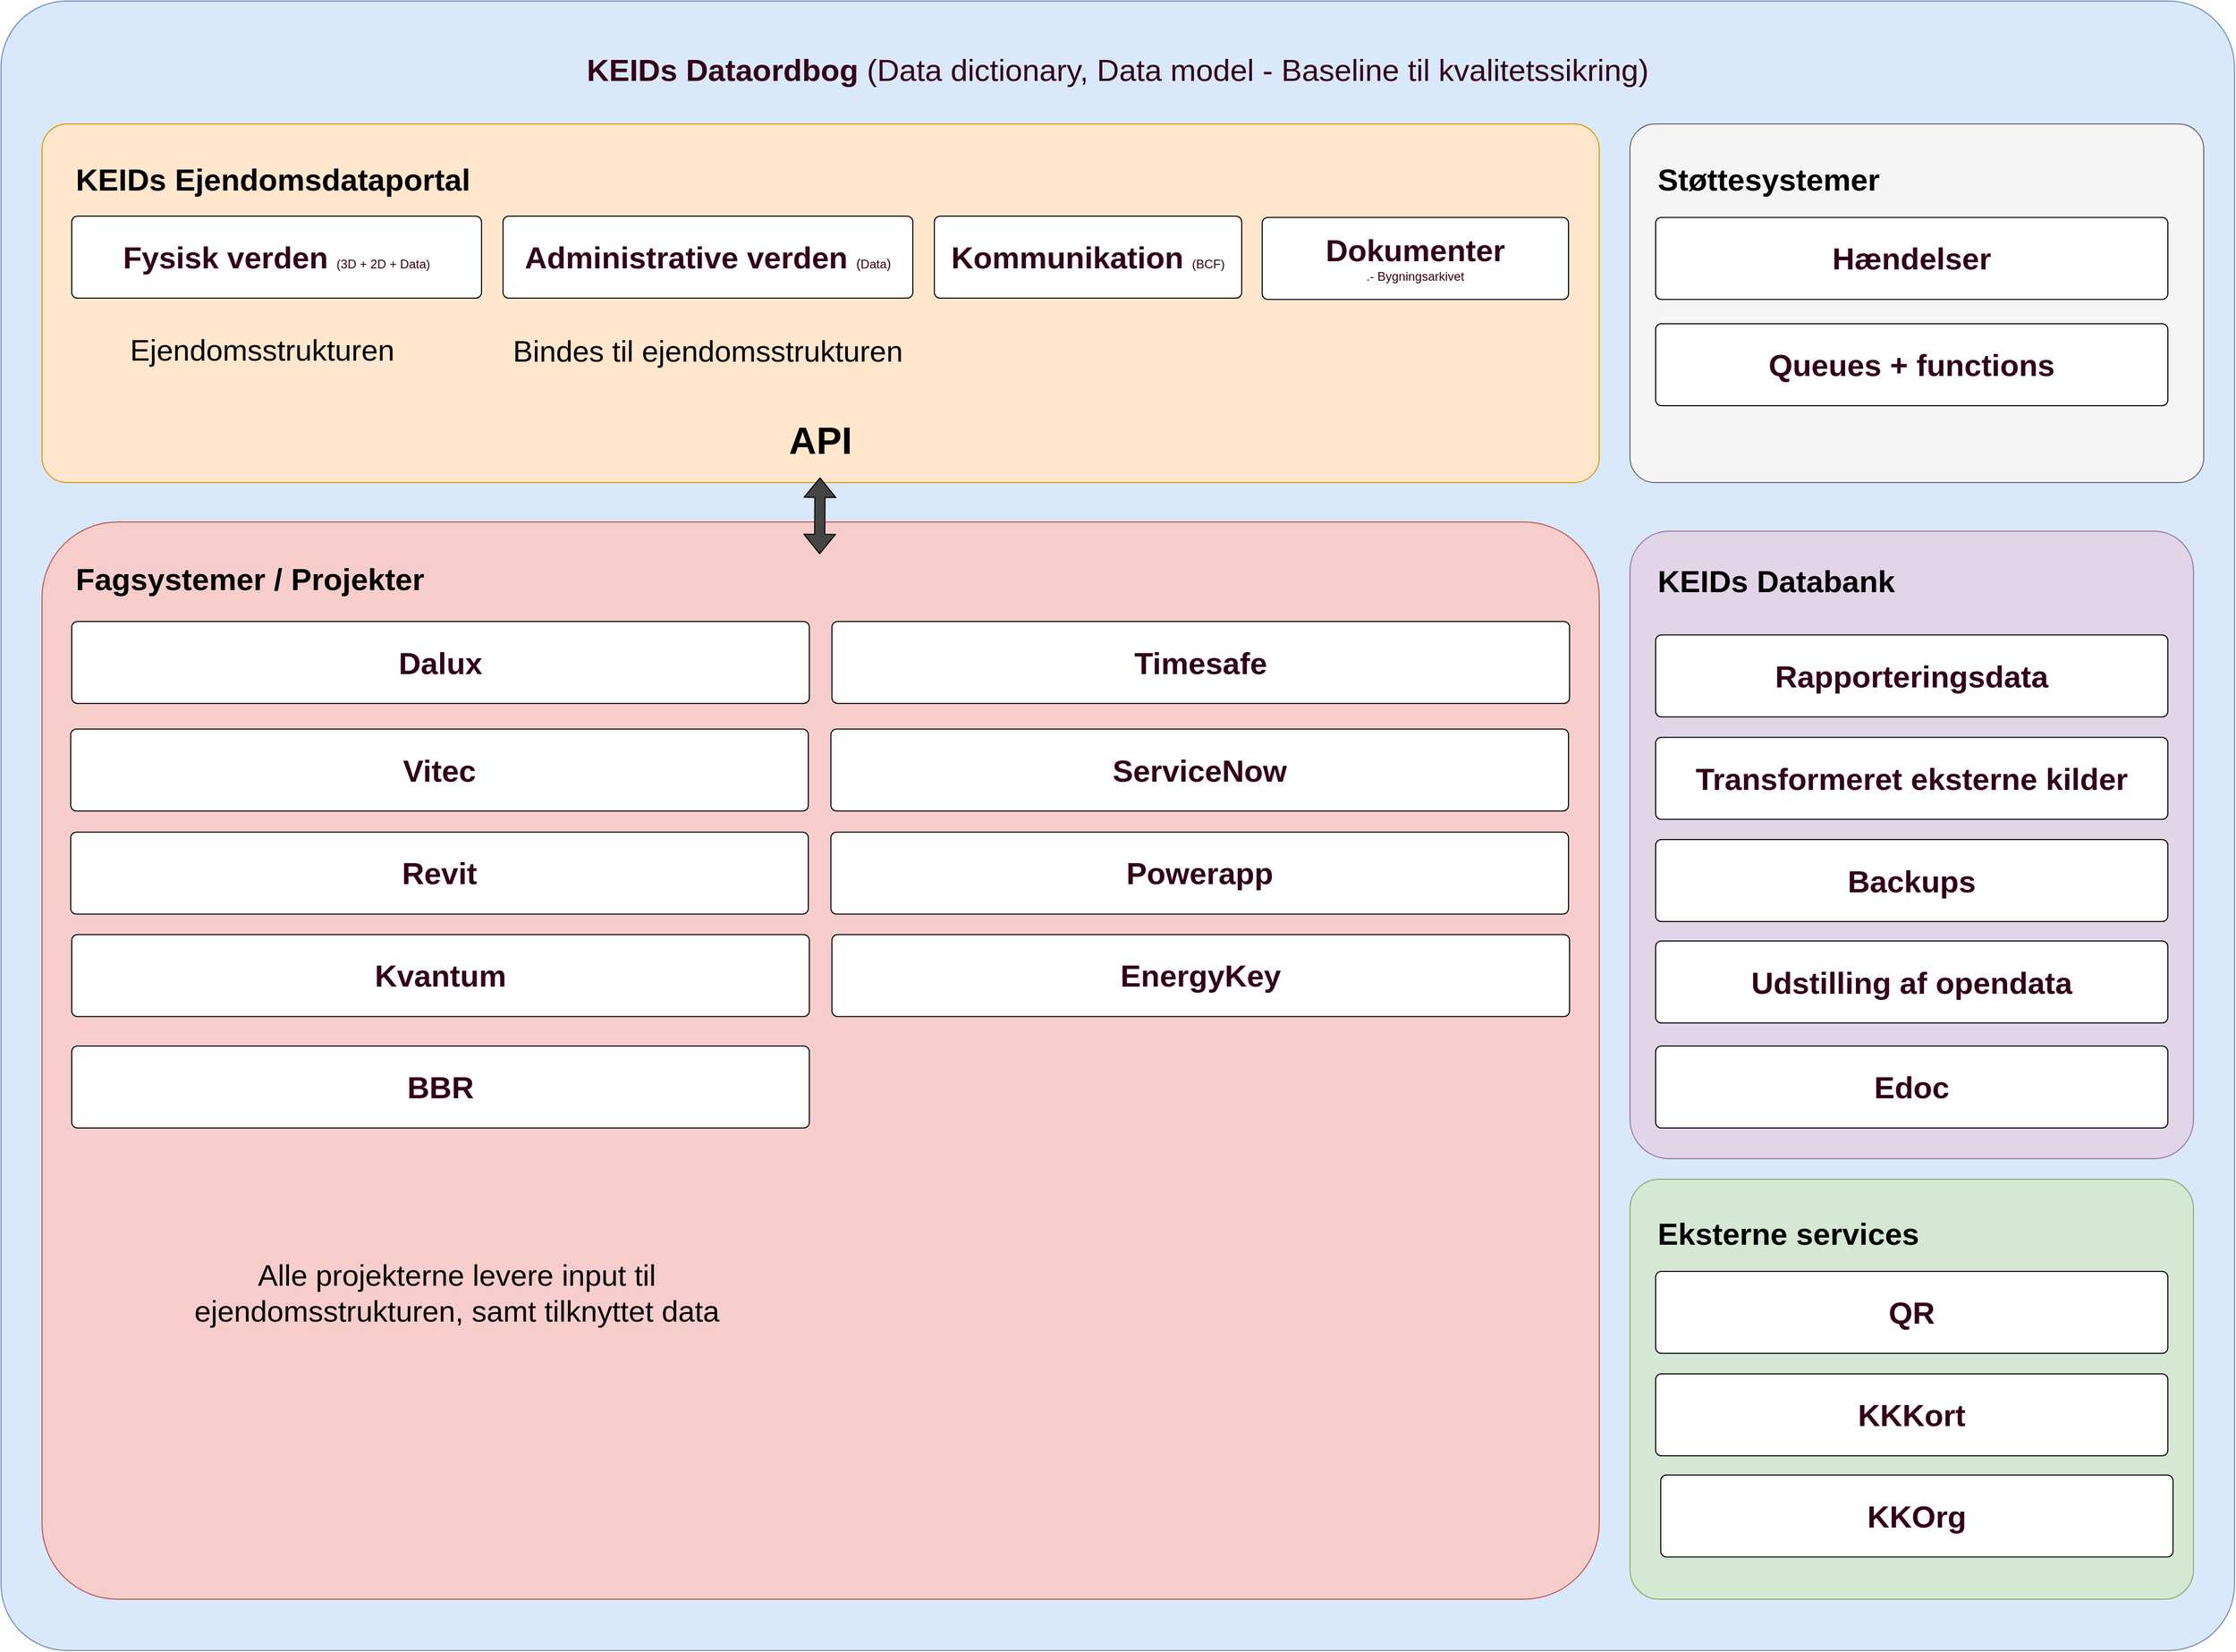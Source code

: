 <mxfile pages="7">
    <diagram id="DoXFOzantydcRbyrOaLm" name="FM Portalen">
        <mxGraphModel dx="6847" dy="6338" grid="1" gridSize="10" guides="1" tooltips="1" connect="1" arrows="1" fold="1" page="1" pageScale="1" pageWidth="827" pageHeight="1169" math="0" shadow="0">
            <root>
                <mxCell id="ERaS4kOA_Src37u5DPk3-0"/>
                <mxCell id="ERaS4kOA_Src37u5DPk3-1" parent="ERaS4kOA_Src37u5DPk3-0"/>
                <mxCell id="QlAGxzF_Y3RZo5sZoMfs-0" value="&lt;br&gt;&lt;br&gt;&lt;br style=&quot;color: rgb(51 , 0 , 26) ; font-family: &amp;#34;helvetica&amp;#34; ; font-size: 12px ; font-style: normal ; font-weight: 400 ; letter-spacing: normal ; text-indent: 0px ; text-transform: none ; word-spacing: 0px&quot;&gt;&lt;font style=&quot;color: rgb(51 , 0 , 26) ; font-family: &amp;#34;helvetica&amp;#34; ; font-style: normal ; letter-spacing: normal ; text-indent: 0px ; text-transform: none ; word-spacing: 0px ; font-size: 30px&quot;&gt;&lt;b&gt;KEIDs Dataordbog&amp;nbsp;&lt;/b&gt;(Data dictionary, Data model - Baseline til kvalitetssikring)&lt;/font&gt;" style="rounded=1;whiteSpace=wrap;html=1;labelBackgroundColor=none;align=center;verticalAlign=top;arcSize=4;fillColor=#dae8fc;strokeColor=#6c8ebf;" parent="ERaS4kOA_Src37u5DPk3-1" vertex="1">
                    <mxGeometry x="-313" y="-2040" width="2180" height="1610" as="geometry"/>
                </mxCell>
                <mxCell id="QlAGxzF_Y3RZo5sZoMfs-1" value="&lt;br&gt;&lt;br&gt;&lt;br style=&quot;color: rgb(51 , 0 , 26) ; font-family: &amp;#34;helvetica&amp;#34; ; font-size: 12px ; font-style: normal ; font-weight: 400 ; letter-spacing: normal ; text-indent: 0px ; text-transform: none ; word-spacing: 0px ; background-color: rgb(248 , 249 , 250)&quot;&gt;" style="rounded=1;whiteSpace=wrap;html=1;labelBackgroundColor=none;align=left;verticalAlign=top;arcSize=7;fillColor=#f5f5f5;strokeColor=#666666;fontColor=#333333;" parent="ERaS4kOA_Src37u5DPk3-1" vertex="1">
                    <mxGeometry x="1277" y="-1920" width="560" height="350" as="geometry"/>
                </mxCell>
                <mxCell id="QlAGxzF_Y3RZo5sZoMfs-2" value="&lt;br&gt;&lt;br&gt;&lt;br style=&quot;color: rgb(51 , 0 , 26) ; font-family: &amp;#34;helvetica&amp;#34; ; font-size: 12px ; font-style: normal ; font-weight: 400 ; letter-spacing: normal ; text-indent: 0px ; text-transform: none ; word-spacing: 0px ; background-color: rgb(248 , 249 , 250)&quot;&gt;" style="rounded=1;whiteSpace=wrap;html=1;labelBackgroundColor=none;align=left;verticalAlign=top;arcSize=7;fillColor=#f8cecc;strokeColor=#b85450;" parent="ERaS4kOA_Src37u5DPk3-1" vertex="1">
                    <mxGeometry x="-273" y="-1531.5" width="1520" height="1051.5" as="geometry"/>
                </mxCell>
                <mxCell id="QlAGxzF_Y3RZo5sZoMfs-3" value="&lt;br&gt;&lt;br&gt;&lt;br style=&quot;color: rgb(51 , 0 , 26) ; font-family: &amp;#34;helvetica&amp;#34; ; font-size: 12px ; font-style: normal ; font-weight: 400 ; letter-spacing: normal ; text-indent: 0px ; text-transform: none ; word-spacing: 0px ; background-color: rgb(248 , 249 , 250)&quot;&gt;" style="rounded=1;whiteSpace=wrap;html=1;labelBackgroundColor=none;align=left;verticalAlign=top;arcSize=7;fillColor=#ffe6cc;strokeColor=#d79b00;" parent="ERaS4kOA_Src37u5DPk3-1" vertex="1">
                    <mxGeometry x="-273" y="-1920" width="1520" height="350" as="geometry"/>
                </mxCell>
                <mxCell id="QlAGxzF_Y3RZo5sZoMfs-4" value="&lt;font face=&quot;helvetica&quot;&gt;&lt;b&gt;&lt;span style=&quot;font-size: 30px&quot;&gt;Dalux&lt;/span&gt;&lt;br&gt;&lt;/b&gt;&lt;/font&gt;" style="rounded=1;whiteSpace=wrap;html=1;labelBackgroundColor=none;fontColor=#33001A;align=center;verticalAlign=middle;arcSize=7;" parent="ERaS4kOA_Src37u5DPk3-1" vertex="1">
                    <mxGeometry x="-244" y="-1434.38" width="720" height="80" as="geometry"/>
                </mxCell>
                <mxCell id="QlAGxzF_Y3RZo5sZoMfs-5" value="&lt;font face=&quot;helvetica&quot;&gt;&lt;span style=&quot;font-size: 30px&quot;&gt;&lt;b&gt;Fysisk verden&amp;nbsp;&lt;/b&gt;&lt;/span&gt;&lt;/font&gt;&lt;span style=&quot;font-family: &amp;quot;helvetica&amp;quot;&quot;&gt;(3D + 2D + Data)&lt;/span&gt;&lt;font face=&quot;helvetica&quot;&gt;&lt;span style=&quot;font-size: 30px&quot;&gt;&lt;b&gt;&lt;br&gt;&lt;/b&gt;&lt;/span&gt;&lt;/font&gt;" style="rounded=1;whiteSpace=wrap;html=1;labelBackgroundColor=none;fontColor=#33001A;align=center;verticalAlign=middle;arcSize=7;" parent="ERaS4kOA_Src37u5DPk3-1" vertex="1">
                    <mxGeometry x="-244" y="-1830" width="400" height="80" as="geometry"/>
                </mxCell>
                <mxCell id="QlAGxzF_Y3RZo5sZoMfs-6" value="&lt;font face=&quot;helvetica&quot;&gt;&lt;span style=&quot;font-weight: bold ; font-size: 30px&quot;&gt;Administrative verden&amp;nbsp;&lt;/span&gt;&lt;/font&gt;&lt;span style=&quot;font-family: &amp;quot;helvetica&amp;quot; ; font-size: 13px&quot;&gt;(&lt;/span&gt;&lt;span style=&quot;font-family: &amp;quot;helvetica&amp;quot;&quot;&gt;&lt;font style=&quot;font-size: 12px&quot;&gt;Data&lt;/font&gt;&lt;/span&gt;&lt;span style=&quot;font-family: &amp;quot;helvetica&amp;quot; ; font-size: 13px&quot;&gt;)&lt;/span&gt;&lt;font face=&quot;helvetica&quot;&gt;&lt;br&gt;&lt;/font&gt;" style="rounded=1;whiteSpace=wrap;html=1;labelBackgroundColor=none;fontColor=#33001A;align=center;verticalAlign=middle;arcSize=7;" parent="ERaS4kOA_Src37u5DPk3-1" vertex="1">
                    <mxGeometry x="177" y="-1830" width="400" height="80" as="geometry"/>
                </mxCell>
                <mxCell id="QlAGxzF_Y3RZo5sZoMfs-7" value="&lt;font face=&quot;helvetica&quot;&gt;&lt;b style=&quot;font-size: 30px&quot;&gt;Kommunikation&amp;nbsp;&lt;/b&gt;(BCF)&lt;br&gt;&lt;/font&gt;" style="rounded=1;whiteSpace=wrap;html=1;labelBackgroundColor=none;fontColor=#33001A;align=center;verticalAlign=middle;arcSize=7;" parent="ERaS4kOA_Src37u5DPk3-1" vertex="1">
                    <mxGeometry x="598" y="-1830" width="300" height="80" as="geometry"/>
                </mxCell>
                <mxCell id="QlAGxzF_Y3RZo5sZoMfs-8" value="&lt;h1&gt;&lt;font style=&quot;font-size: 30px&quot;&gt;Fagsystemer / Projekter&lt;/font&gt;&lt;/h1&gt;" style="text;html=1;strokeColor=none;fillColor=none;spacing=5;spacingTop=-20;whiteSpace=wrap;overflow=hidden;rounded=0;align=left;" parent="ERaS4kOA_Src37u5DPk3-1" vertex="1">
                    <mxGeometry x="-245" y="-1498.75" width="474" height="40" as="geometry"/>
                </mxCell>
                <mxCell id="QlAGxzF_Y3RZo5sZoMfs-9" value="&lt;h1&gt;&lt;font style=&quot;font-size: 30px&quot;&gt;KEIDs Ejendomsdataportal&lt;/font&gt;&lt;/h1&gt;" style="text;html=1;strokeColor=none;fillColor=none;spacing=5;spacingTop=-20;whiteSpace=wrap;overflow=hidden;rounded=0;align=left;fontSize=20;" parent="ERaS4kOA_Src37u5DPk3-1" vertex="1">
                    <mxGeometry x="-245" y="-1910" width="842" height="70" as="geometry"/>
                </mxCell>
                <mxCell id="QlAGxzF_Y3RZo5sZoMfs-10" value="&lt;font face=&quot;helvetica&quot;&gt;&lt;b style=&quot;font-size: 30px&quot;&gt;Dokumenter&lt;br&gt;&lt;/b&gt;.- Bygningsarkivet&lt;br&gt;&lt;/font&gt;" style="rounded=1;whiteSpace=wrap;html=1;labelBackgroundColor=none;fontColor=#33001A;align=center;verticalAlign=middle;arcSize=7;" parent="ERaS4kOA_Src37u5DPk3-1" vertex="1">
                    <mxGeometry x="918" y="-1828.75" width="299" height="80" as="geometry"/>
                </mxCell>
                <mxCell id="QlAGxzF_Y3RZo5sZoMfs-11" value="&lt;b style=&quot;font-family: &amp;#34;helvetica&amp;#34;&quot;&gt;&lt;span style=&quot;font-size: 30px&quot;&gt;Timesafe&lt;/span&gt;&lt;/b&gt;&lt;font face=&quot;helvetica&quot;&gt;&lt;b&gt;&lt;br&gt;&lt;/b&gt;&lt;/font&gt;" style="rounded=1;whiteSpace=wrap;html=1;labelBackgroundColor=none;fontColor=#33001A;align=center;verticalAlign=middle;arcSize=7;" parent="ERaS4kOA_Src37u5DPk3-1" vertex="1">
                    <mxGeometry x="498" y="-1434.38" width="720" height="80" as="geometry"/>
                </mxCell>
                <mxCell id="QlAGxzF_Y3RZo5sZoMfs-12" value="&lt;b style=&quot;font-family: &amp;#34;helvetica&amp;#34;&quot;&gt;&lt;span style=&quot;font-size: 30px&quot;&gt;Vitec&lt;/span&gt;&lt;/b&gt;&lt;font face=&quot;helvetica&quot;&gt;&lt;b&gt;&lt;br&gt;&lt;/b&gt;&lt;/font&gt;" style="rounded=1;whiteSpace=wrap;html=1;labelBackgroundColor=none;fontColor=#33001A;align=center;verticalAlign=middle;arcSize=7;" parent="ERaS4kOA_Src37u5DPk3-1" vertex="1">
                    <mxGeometry x="-245" y="-1329.37" width="720" height="80" as="geometry"/>
                </mxCell>
                <mxCell id="QlAGxzF_Y3RZo5sZoMfs-13" value="&lt;b style=&quot;font-family: &amp;#34;helvetica&amp;#34;&quot;&gt;&lt;span style=&quot;font-size: 30px&quot;&gt;ServiceNow&lt;/span&gt;&lt;/b&gt;&lt;font face=&quot;helvetica&quot;&gt;&lt;b&gt;&lt;br&gt;&lt;/b&gt;&lt;/font&gt;" style="rounded=1;whiteSpace=wrap;html=1;labelBackgroundColor=none;fontColor=#33001A;align=center;verticalAlign=middle;arcSize=7;" parent="ERaS4kOA_Src37u5DPk3-1" vertex="1">
                    <mxGeometry x="497" y="-1329.37" width="720" height="80" as="geometry"/>
                </mxCell>
                <mxCell id="QlAGxzF_Y3RZo5sZoMfs-14" value="&lt;b style=&quot;font-family: &amp;#34;helvetica&amp;#34;&quot;&gt;&lt;span style=&quot;font-size: 30px&quot;&gt;Revit&lt;/span&gt;&lt;/b&gt;&lt;font face=&quot;helvetica&quot;&gt;&lt;b&gt;&lt;br&gt;&lt;/b&gt;&lt;/font&gt;" style="rounded=1;whiteSpace=wrap;html=1;labelBackgroundColor=none;fontColor=#33001A;align=center;verticalAlign=middle;arcSize=7;" parent="ERaS4kOA_Src37u5DPk3-1" vertex="1">
                    <mxGeometry x="-245" y="-1228.75" width="720" height="80" as="geometry"/>
                </mxCell>
                <mxCell id="QlAGxzF_Y3RZo5sZoMfs-15" value="&lt;b style=&quot;font-family: &amp;#34;helvetica&amp;#34;&quot;&gt;&lt;span style=&quot;font-size: 30px&quot;&gt;Powerapp&lt;/span&gt;&lt;/b&gt;&lt;font face=&quot;helvetica&quot;&gt;&lt;b&gt;&lt;br&gt;&lt;/b&gt;&lt;/font&gt;" style="rounded=1;whiteSpace=wrap;html=1;labelBackgroundColor=none;fontColor=#33001A;align=center;verticalAlign=middle;arcSize=7;" parent="ERaS4kOA_Src37u5DPk3-1" vertex="1">
                    <mxGeometry x="497" y="-1228.75" width="720" height="80" as="geometry"/>
                </mxCell>
                <mxCell id="QlAGxzF_Y3RZo5sZoMfs-16" value="&lt;br&gt;&lt;br&gt;&lt;br style=&quot;color: rgb(51 , 0 , 26) ; font-family: &amp;#34;helvetica&amp;#34; ; font-size: 12px ; font-style: normal ; font-weight: 400 ; letter-spacing: normal ; text-indent: 0px ; text-transform: none ; word-spacing: 0px ; background-color: rgb(248 , 249 , 250)&quot;&gt;" style="rounded=1;whiteSpace=wrap;html=1;labelBackgroundColor=none;align=left;verticalAlign=top;arcSize=7;fillColor=#d5e8d4;strokeColor=#82b366;" parent="ERaS4kOA_Src37u5DPk3-1" vertex="1">
                    <mxGeometry x="1277" y="-890" width="550" height="410" as="geometry"/>
                </mxCell>
                <mxCell id="QlAGxzF_Y3RZo5sZoMfs-17" value="&lt;font face=&quot;helvetica&quot;&gt;&lt;span style=&quot;font-size: 30px&quot;&gt;&lt;b&gt;QR&lt;/b&gt;&lt;/span&gt;&lt;br&gt;&lt;/font&gt;" style="rounded=1;whiteSpace=wrap;html=1;labelBackgroundColor=none;fontColor=#33001A;align=center;verticalAlign=middle;arcSize=7;" parent="ERaS4kOA_Src37u5DPk3-1" vertex="1">
                    <mxGeometry x="1302" y="-800" width="500" height="80" as="geometry"/>
                </mxCell>
                <mxCell id="QlAGxzF_Y3RZo5sZoMfs-18" value="&lt;h1&gt;&lt;font style=&quot;font-size: 30px&quot;&gt;Eksterne services&lt;/font&gt;&lt;/h1&gt;" style="text;html=1;strokeColor=none;fillColor=none;spacing=5;spacingTop=-20;whiteSpace=wrap;overflow=hidden;rounded=0;align=left;" parent="ERaS4kOA_Src37u5DPk3-1" vertex="1">
                    <mxGeometry x="1299" y="-860" width="474" height="40" as="geometry"/>
                </mxCell>
                <mxCell id="QlAGxzF_Y3RZo5sZoMfs-19" value="&lt;font face=&quot;helvetica&quot;&gt;&lt;span style=&quot;font-size: 30px&quot;&gt;&lt;b&gt;Hændelser&lt;/b&gt;&lt;/span&gt;&lt;br&gt;&lt;/font&gt;" style="rounded=1;whiteSpace=wrap;html=1;labelBackgroundColor=none;fontColor=#33001A;align=center;verticalAlign=middle;arcSize=7;" parent="ERaS4kOA_Src37u5DPk3-1" vertex="1">
                    <mxGeometry x="1302" y="-1828.75" width="500" height="80" as="geometry"/>
                </mxCell>
                <mxCell id="QlAGxzF_Y3RZo5sZoMfs-20" value="&lt;h1&gt;&lt;span style=&quot;font-size: 30px&quot;&gt;Støttesystemer&lt;/span&gt;&lt;/h1&gt;" style="text;html=1;strokeColor=none;fillColor=none;spacing=5;spacingTop=-20;whiteSpace=wrap;overflow=hidden;rounded=0;align=left;" parent="ERaS4kOA_Src37u5DPk3-1" vertex="1">
                    <mxGeometry x="1299" y="-1888.75" width="474" height="40" as="geometry"/>
                </mxCell>
                <mxCell id="QlAGxzF_Y3RZo5sZoMfs-21" value="&lt;br&gt;&lt;br&gt;&lt;br style=&quot;color: rgb(51 , 0 , 26) ; font-family: &amp;#34;helvetica&amp;#34; ; font-size: 12px ; font-style: normal ; font-weight: 400 ; letter-spacing: normal ; text-indent: 0px ; text-transform: none ; word-spacing: 0px ; background-color: rgb(248 , 249 , 250)&quot;&gt;" style="rounded=1;whiteSpace=wrap;html=1;labelBackgroundColor=none;align=left;verticalAlign=top;arcSize=7;fillColor=#e1d5e7;strokeColor=#9673a6;" parent="ERaS4kOA_Src37u5DPk3-1" vertex="1">
                    <mxGeometry x="1277" y="-1522.5" width="550" height="612.5" as="geometry"/>
                </mxCell>
                <mxCell id="QlAGxzF_Y3RZo5sZoMfs-22" value="&lt;font face=&quot;helvetica&quot;&gt;&lt;span style=&quot;font-size: 30px&quot;&gt;&lt;b&gt;Rapporteringsdata&lt;/b&gt;&lt;/span&gt;&lt;br&gt;&lt;/font&gt;" style="rounded=1;whiteSpace=wrap;html=1;labelBackgroundColor=none;fontColor=#33001A;align=center;verticalAlign=middle;arcSize=7;" parent="ERaS4kOA_Src37u5DPk3-1" vertex="1">
                    <mxGeometry x="1302" y="-1421.25" width="500" height="80" as="geometry"/>
                </mxCell>
                <mxCell id="QlAGxzF_Y3RZo5sZoMfs-23" value="&lt;h1&gt;&lt;font style=&quot;font-size: 30px&quot;&gt;KEIDs Databank&lt;/font&gt;&lt;/h1&gt;" style="text;html=1;strokeColor=none;fillColor=none;spacing=5;spacingTop=-20;whiteSpace=wrap;overflow=hidden;rounded=0;align=left;" parent="ERaS4kOA_Src37u5DPk3-1" vertex="1">
                    <mxGeometry x="1299" y="-1497.5" width="474" height="40" as="geometry"/>
                </mxCell>
                <mxCell id="QlAGxzF_Y3RZo5sZoMfs-24" value="" style="shape=flexArrow;endArrow=classic;startArrow=classic;html=1;fillColor=#454545;gradientColor=none;" parent="ERaS4kOA_Src37u5DPk3-1" edge="1">
                    <mxGeometry width="50" height="50" relative="1" as="geometry">
                        <mxPoint x="486" y="-1500.0" as="sourcePoint"/>
                        <mxPoint x="486.41" y="-1575.0" as="targetPoint"/>
                    </mxGeometry>
                </mxCell>
                <mxCell id="QlAGxzF_Y3RZo5sZoMfs-26" value="&lt;font face=&quot;helvetica&quot;&gt;&lt;span style=&quot;font-size: 30px&quot;&gt;&lt;b&gt;Transformeret eksterne kilder&lt;/b&gt;&lt;/span&gt;&lt;br&gt;&lt;/font&gt;" style="rounded=1;whiteSpace=wrap;html=1;labelBackgroundColor=none;fontColor=#33001A;align=center;verticalAlign=middle;arcSize=7;" parent="ERaS4kOA_Src37u5DPk3-1" vertex="1">
                    <mxGeometry x="1302" y="-1321.25" width="500" height="80" as="geometry"/>
                </mxCell>
                <mxCell id="QlAGxzF_Y3RZo5sZoMfs-27" value="&lt;font face=&quot;helvetica&quot;&gt;&lt;span style=&quot;font-size: 30px&quot;&gt;&lt;b&gt;Backups&lt;/b&gt;&lt;/span&gt;&lt;br&gt;&lt;/font&gt;" style="rounded=1;whiteSpace=wrap;html=1;labelBackgroundColor=none;fontColor=#33001A;align=center;verticalAlign=middle;arcSize=7;" parent="ERaS4kOA_Src37u5DPk3-1" vertex="1">
                    <mxGeometry x="1302" y="-1221.49" width="500" height="80" as="geometry"/>
                </mxCell>
                <mxCell id="QlAGxzF_Y3RZo5sZoMfs-28" value="&lt;font face=&quot;helvetica&quot;&gt;&lt;span style=&quot;font-size: 30px&quot;&gt;&lt;b&gt;Udstilling af opendata&lt;/b&gt;&lt;/span&gt;&lt;br&gt;&lt;/font&gt;" style="rounded=1;whiteSpace=wrap;html=1;labelBackgroundColor=none;fontColor=#33001A;align=center;verticalAlign=middle;arcSize=7;" parent="ERaS4kOA_Src37u5DPk3-1" vertex="1">
                    <mxGeometry x="1302" y="-1122.5" width="500" height="80" as="geometry"/>
                </mxCell>
                <mxCell id="QlAGxzF_Y3RZo5sZoMfs-29" value="&lt;font face=&quot;helvetica&quot;&gt;&lt;span style=&quot;font-size: 30px&quot;&gt;&lt;b&gt;KKKort&lt;/b&gt;&lt;/span&gt;&lt;br&gt;&lt;/font&gt;" style="rounded=1;whiteSpace=wrap;html=1;labelBackgroundColor=none;fontColor=#33001A;align=center;verticalAlign=middle;arcSize=7;" parent="ERaS4kOA_Src37u5DPk3-1" vertex="1">
                    <mxGeometry x="1302" y="-700" width="500" height="80" as="geometry"/>
                </mxCell>
                <mxCell id="QlAGxzF_Y3RZo5sZoMfs-30" value="&lt;b style=&quot;font-family: &amp;#34;helvetica&amp;#34;&quot;&gt;&lt;span style=&quot;font-size: 30px&quot;&gt;Kvantum&lt;/span&gt;&lt;/b&gt;&lt;font face=&quot;helvetica&quot;&gt;&lt;b&gt;&lt;br&gt;&lt;/b&gt;&lt;/font&gt;" style="rounded=1;whiteSpace=wrap;html=1;labelBackgroundColor=none;fontColor=#33001A;align=center;verticalAlign=middle;arcSize=7;" parent="ERaS4kOA_Src37u5DPk3-1" vertex="1">
                    <mxGeometry x="-244" y="-1128.75" width="720" height="80" as="geometry"/>
                </mxCell>
                <mxCell id="QlAGxzF_Y3RZo5sZoMfs-31" value="&lt;font face=&quot;helvetica&quot;&gt;&lt;b&gt;&lt;span style=&quot;font-size: 30px&quot;&gt;EnergyKey&lt;/span&gt;&lt;br&gt;&lt;/b&gt;&lt;/font&gt;" style="rounded=1;whiteSpace=wrap;html=1;labelBackgroundColor=none;fontColor=#33001A;align=center;verticalAlign=middle;arcSize=7;" parent="ERaS4kOA_Src37u5DPk3-1" vertex="1">
                    <mxGeometry x="498" y="-1128.75" width="720" height="80" as="geometry"/>
                </mxCell>
                <mxCell id="QlAGxzF_Y3RZo5sZoMfs-32" value="&lt;font face=&quot;helvetica&quot;&gt;&lt;span style=&quot;font-size: 30px&quot;&gt;&lt;b&gt;Queues + functions&lt;/b&gt;&lt;/span&gt;&lt;br&gt;&lt;/font&gt;" style="rounded=1;whiteSpace=wrap;html=1;labelBackgroundColor=none;fontColor=#33001A;align=center;verticalAlign=middle;arcSize=7;" parent="ERaS4kOA_Src37u5DPk3-1" vertex="1">
                    <mxGeometry x="1302" y="-1725" width="500" height="80" as="geometry"/>
                </mxCell>
                <mxCell id="QlAGxzF_Y3RZo5sZoMfs-33" value="Alle projekterne levere input til ejendomsstrukturen, samt tilknyttet data" style="text;html=1;strokeColor=none;fillColor=none;align=center;verticalAlign=middle;whiteSpace=wrap;rounded=0;fontSize=29;" parent="ERaS4kOA_Src37u5DPk3-1" vertex="1">
                    <mxGeometry x="-183" y="-788.75" width="630" height="20" as="geometry"/>
                </mxCell>
                <mxCell id="QlAGxzF_Y3RZo5sZoMfs-34" value="&lt;b&gt;&lt;font style=&quot;font-size: 37px&quot;&gt;API&lt;/font&gt;&lt;/b&gt;" style="text;html=1;strokeColor=none;fillColor=none;align=center;verticalAlign=middle;whiteSpace=wrap;rounded=0;fontSize=29;" parent="ERaS4kOA_Src37u5DPk3-1" vertex="1">
                    <mxGeometry x="467" y="-1620" width="40" height="20" as="geometry"/>
                </mxCell>
                <mxCell id="QlAGxzF_Y3RZo5sZoMfs-35" value="Ejendomsstrukturen" style="text;html=1;strokeColor=none;fillColor=none;align=center;verticalAlign=middle;whiteSpace=wrap;rounded=0;fontSize=29;" parent="ERaS4kOA_Src37u5DPk3-1" vertex="1">
                    <mxGeometry x="-213" y="-1709.5" width="310" height="20" as="geometry"/>
                </mxCell>
                <mxCell id="QlAGxzF_Y3RZo5sZoMfs-36" value="Bindes til ejendomsstrukturen" style="text;html=1;strokeColor=none;fillColor=none;align=center;verticalAlign=middle;whiteSpace=wrap;rounded=0;fontSize=29;" parent="ERaS4kOA_Src37u5DPk3-1" vertex="1">
                    <mxGeometry x="182" y="-1708" width="390" height="20" as="geometry"/>
                </mxCell>
                <mxCell id="QlAGxzF_Y3RZo5sZoMfs-37" value="&lt;b style=&quot;font-family: &amp;#34;helvetica&amp;#34;&quot;&gt;&lt;span style=&quot;font-size: 30px&quot;&gt;BBR&lt;/span&gt;&lt;/b&gt;&lt;font face=&quot;helvetica&quot;&gt;&lt;b&gt;&lt;br&gt;&lt;/b&gt;&lt;/font&gt;" style="rounded=1;whiteSpace=wrap;html=1;labelBackgroundColor=none;fontColor=#33001A;align=center;verticalAlign=middle;arcSize=7;" parent="ERaS4kOA_Src37u5DPk3-1" vertex="1">
                    <mxGeometry x="-244" y="-1020" width="720" height="80" as="geometry"/>
                </mxCell>
                <mxCell id="QlAGxzF_Y3RZo5sZoMfs-38" value="&lt;font face=&quot;helvetica&quot;&gt;&lt;span style=&quot;font-size: 30px&quot;&gt;&lt;b&gt;KKOrg&lt;/b&gt;&lt;/span&gt;&lt;br&gt;&lt;/font&gt;" style="rounded=1;whiteSpace=wrap;html=1;labelBackgroundColor=none;fontColor=#33001A;align=center;verticalAlign=middle;arcSize=7;" parent="ERaS4kOA_Src37u5DPk3-1" vertex="1">
                    <mxGeometry x="1307" y="-601.25" width="500" height="80" as="geometry"/>
                </mxCell>
                <mxCell id="QlAGxzF_Y3RZo5sZoMfs-39" value="&lt;font face=&quot;helvetica&quot;&gt;&lt;span style=&quot;font-size: 30px&quot;&gt;&lt;b&gt;Edoc&lt;/b&gt;&lt;/span&gt;&lt;br&gt;&lt;/font&gt;" style="rounded=1;whiteSpace=wrap;html=1;labelBackgroundColor=none;fontColor=#33001A;align=center;verticalAlign=middle;arcSize=7;" parent="ERaS4kOA_Src37u5DPk3-1" vertex="1">
                    <mxGeometry x="1302" y="-1020" width="500" height="80" as="geometry"/>
                </mxCell>
            </root>
        </mxGraphModel>
    </diagram>
</mxfile>